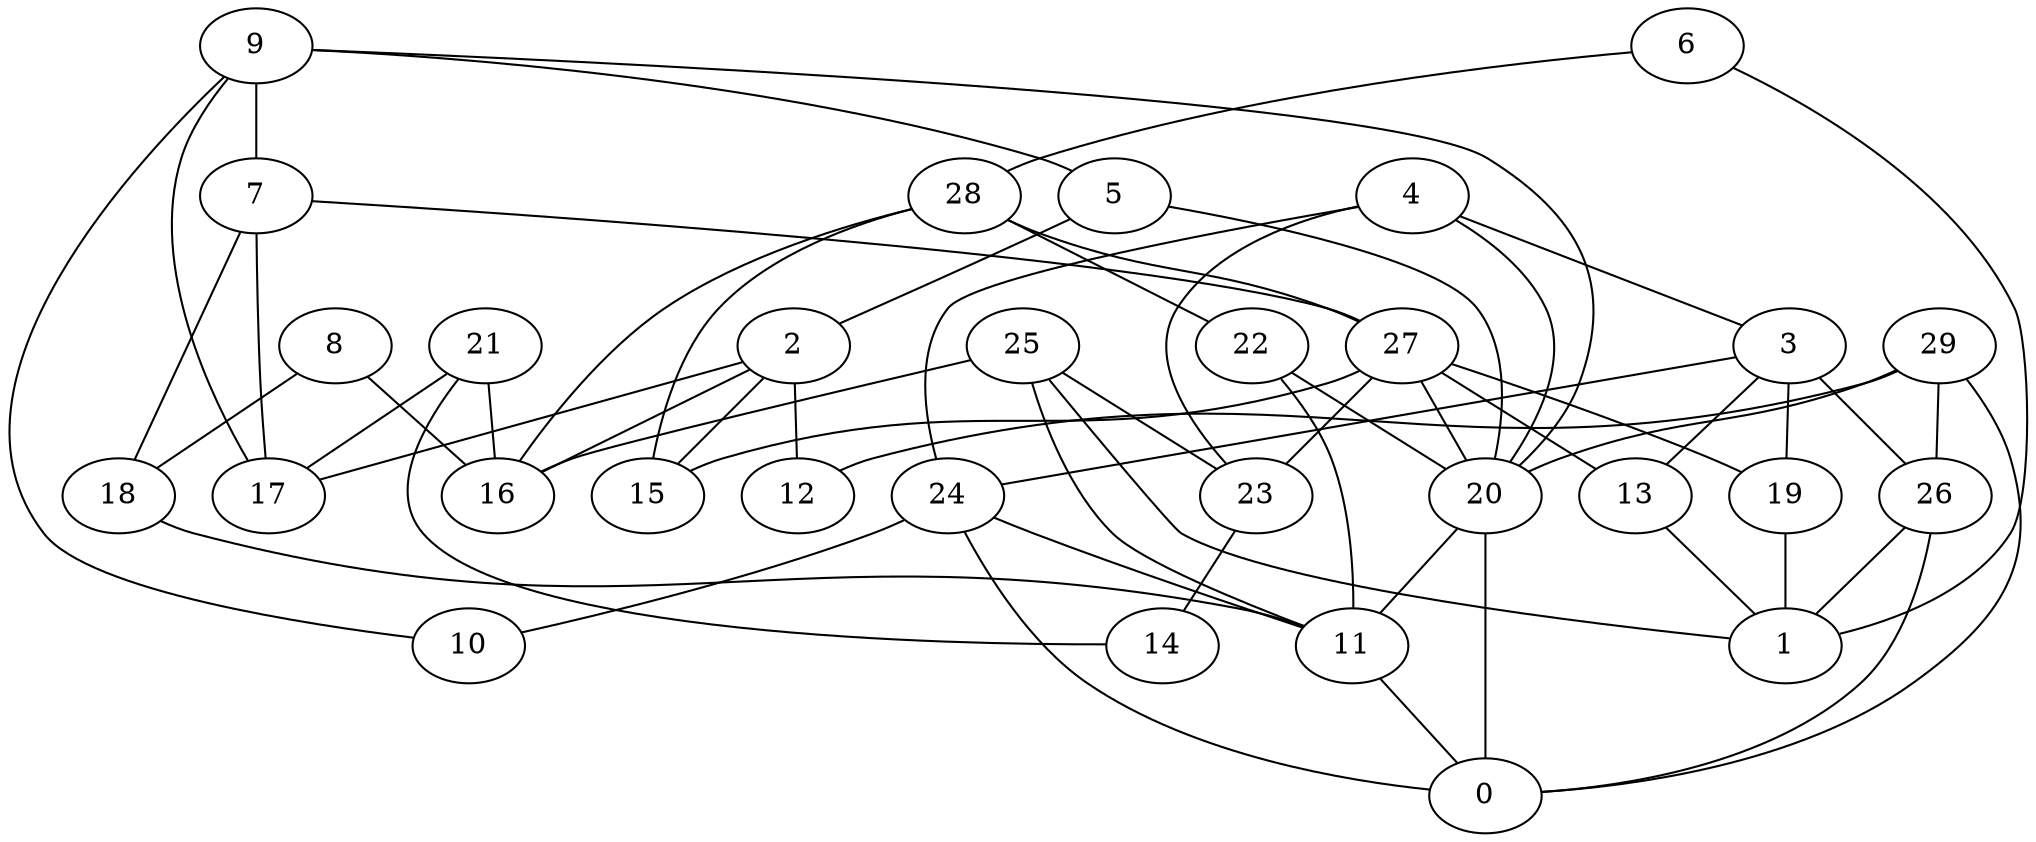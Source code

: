 digraph GG_graph {

subgraph G_graph {
edge [color = black]
"18" -> "11" [dir = none]
"22" -> "11" [dir = none]
"9" -> "17" [dir = none]
"29" -> "12" [dir = none]
"29" -> "20" [dir = none]
"28" -> "15" [dir = none]
"28" -> "16" [dir = none]
"28" -> "27" [dir = none]
"26" -> "0" [dir = none]
"20" -> "0" [dir = none]
"8" -> "16" [dir = none]
"25" -> "1" [dir = none]
"2" -> "16" [dir = none]
"19" -> "1" [dir = none]
"3" -> "13" [dir = none]
"3" -> "26" [dir = none]
"6" -> "28" [dir = none]
"27" -> "20" [dir = none]
"27" -> "19" [dir = none]
"7" -> "18" [dir = none]
"7" -> "17" [dir = none]
"7" -> "27" [dir = none]
"5" -> "20" [dir = none]
"24" -> "10" [dir = none]
"24" -> "11" [dir = none]
"4" -> "23" [dir = none]
"4" -> "20" [dir = none]
"21" -> "14" [dir = none]
"21" -> "16" [dir = none]
"11" -> "0" [dir = none]
"25" -> "16" [dir = none]
"3" -> "24" [dir = none]
"27" -> "23" [dir = none]
"9" -> "5" [dir = none]
"13" -> "1" [dir = none]
"27" -> "13" [dir = none]
"29" -> "0" [dir = none]
"22" -> "20" [dir = none]
"8" -> "18" [dir = none]
"28" -> "22" [dir = none]
"21" -> "17" [dir = none]
"4" -> "3" [dir = none]
"2" -> "15" [dir = none]
"2" -> "17" [dir = none]
"4" -> "24" [dir = none]
"25" -> "23" [dir = none]
"3" -> "19" [dir = none]
"25" -> "11" [dir = none]
"6" -> "1" [dir = none]
"2" -> "12" [dir = none]
"9" -> "7" [dir = none]
"20" -> "11" [dir = none]
"23" -> "14" [dir = none]
"9" -> "10" [dir = none]
"5" -> "2" [dir = none]
"9" -> "20" [dir = none]
"26" -> "1" [dir = none]
"24" -> "0" [dir = none]
"29" -> "26" [dir = none]
"27" -> "15" [dir = none]
}

}
